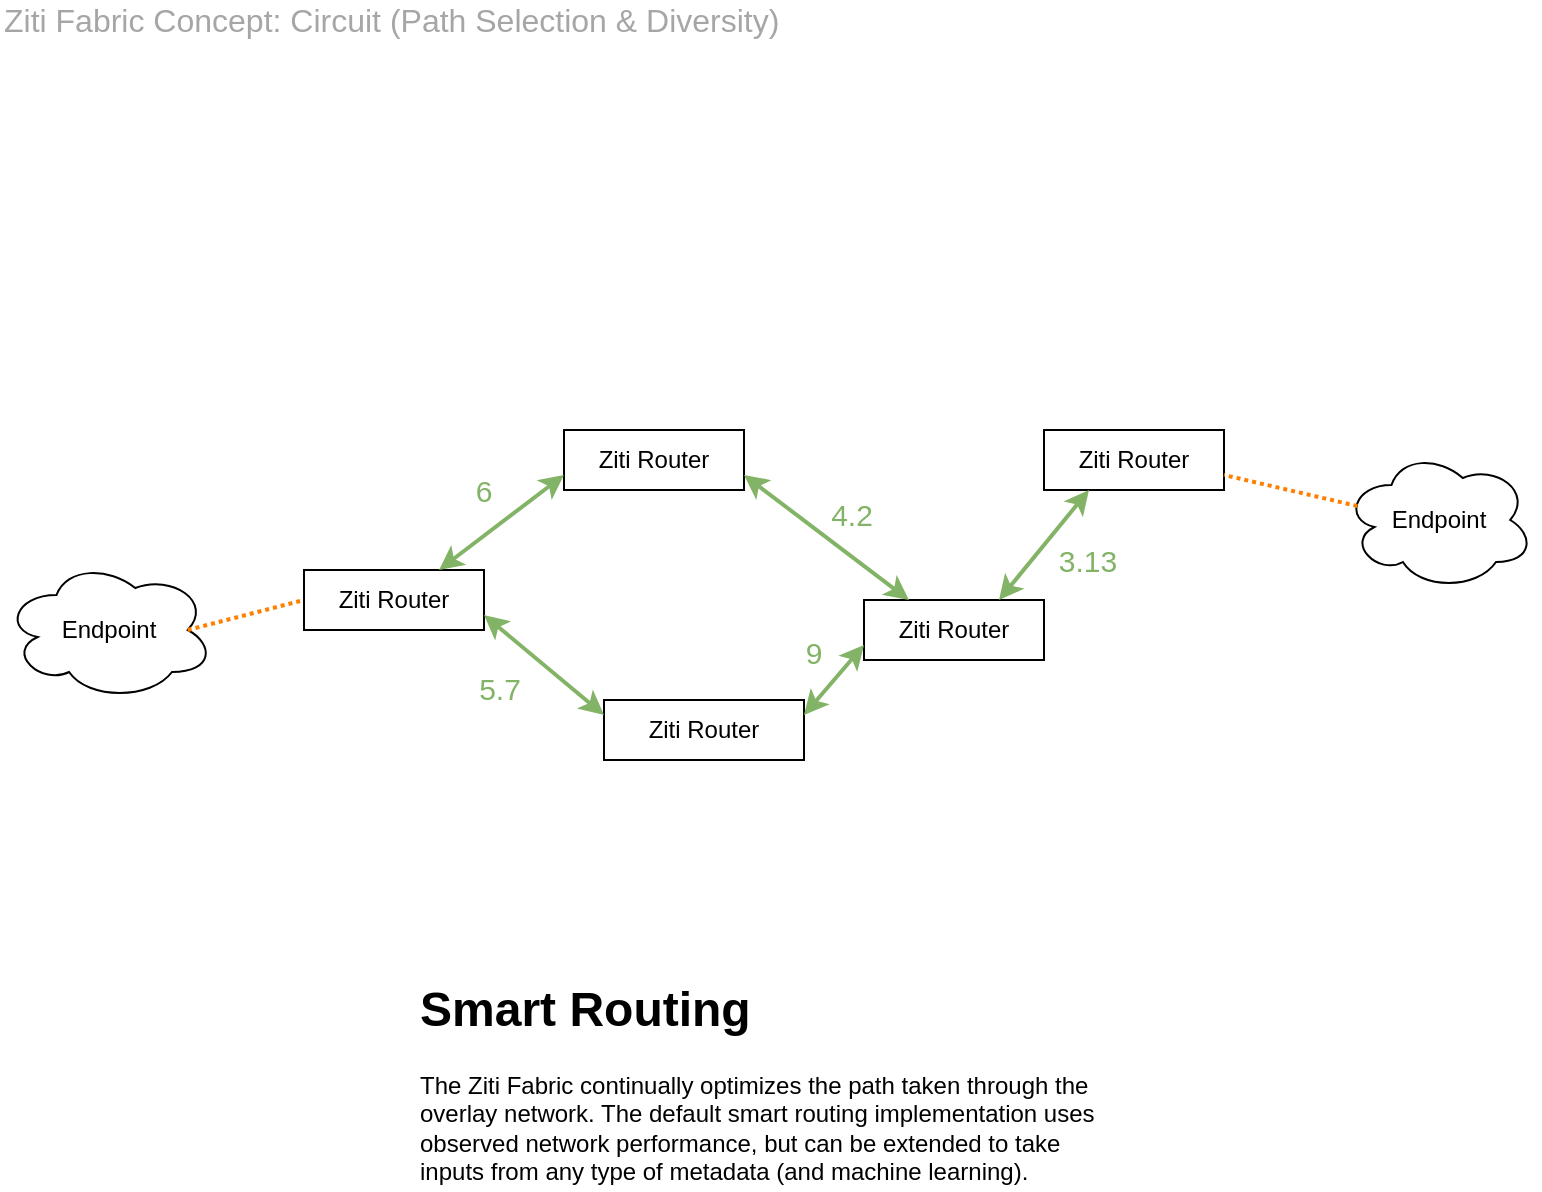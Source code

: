<mxfile version="10.8.8" type="device"><diagram id="LDz254oRjlmtv37oJ6ZK" name="Page-1"><mxGraphModel dx="1245" dy="1139" grid="1" gridSize="10" guides="1" tooltips="1" connect="1" arrows="1" fold="1" page="1" pageScale="1" pageWidth="850" pageHeight="1100" math="0" shadow="0"><root><mxCell id="0"/><mxCell id="1" parent="0"/><mxCell id="wC7xgFOd8c5VA9VdcRof-1" value="&lt;span style=&quot;font-size: 16px&quot;&gt;Ziti Fabric Concept: Circuit (Path Selection &amp;amp; Diversity)&lt;br&gt;&lt;/span&gt;" style="text;html=1;strokeColor=none;fillColor=none;align=left;verticalAlign=middle;whiteSpace=wrap;rounded=0;fontColor=#A6A6A6;" vertex="1" parent="1"><mxGeometry x="40" y="20" width="770" height="20" as="geometry"/></mxCell><mxCell id="wC7xgFOd8c5VA9VdcRof-2" value="Ziti Router" style="rounded=0;whiteSpace=wrap;html=1;" vertex="1" parent="1"><mxGeometry x="192" y="305" width="90" height="30" as="geometry"/></mxCell><mxCell id="wC7xgFOd8c5VA9VdcRof-3" value="&lt;font color=&quot;#000000&quot;&gt;Endpoint&lt;/font&gt;&lt;br&gt;" style="ellipse;shape=cloud;whiteSpace=wrap;html=1;fontColor=#82B366;" vertex="1" parent="1"><mxGeometry x="42" y="300" width="105" height="70" as="geometry"/></mxCell><mxCell id="wC7xgFOd8c5VA9VdcRof-4" value="" style="endArrow=none;dashed=1;html=1;strokeColor=#FF8000;strokeWidth=2;fontColor=#82B366;exitX=0.875;exitY=0.5;exitDx=0;exitDy=0;exitPerimeter=0;entryX=0;entryY=0.5;entryDx=0;entryDy=0;dashPattern=1 1;" edge="1" parent="1" source="wC7xgFOd8c5VA9VdcRof-3" target="wC7xgFOd8c5VA9VdcRof-2"><mxGeometry width="50" height="50" relative="1" as="geometry"><mxPoint x="122" y="1163" as="sourcePoint"/><mxPoint x="247" y="1163" as="targetPoint"/></mxGeometry></mxCell><mxCell id="wC7xgFOd8c5VA9VdcRof-5" value="Ziti Router" style="rounded=0;whiteSpace=wrap;html=1;" vertex="1" parent="1"><mxGeometry x="562" y="235" width="90" height="30" as="geometry"/></mxCell><mxCell id="wC7xgFOd8c5VA9VdcRof-6" value="Ziti Router" style="rounded=0;whiteSpace=wrap;html=1;" vertex="1" parent="1"><mxGeometry x="342" y="370" width="100" height="30" as="geometry"/></mxCell><mxCell id="wC7xgFOd8c5VA9VdcRof-7" value="Ziti Router" style="rounded=0;whiteSpace=wrap;html=1;" vertex="1" parent="1"><mxGeometry x="472" y="320" width="90" height="30" as="geometry"/></mxCell><mxCell id="wC7xgFOd8c5VA9VdcRof-8" value="Ziti Router" style="rounded=0;whiteSpace=wrap;html=1;" vertex="1" parent="1"><mxGeometry x="322" y="235" width="90" height="30" as="geometry"/></mxCell><mxCell id="wC7xgFOd8c5VA9VdcRof-9" value="" style="endArrow=classic;startArrow=classic;html=1;exitX=0;exitY=0.25;exitDx=0;exitDy=0;entryX=1;entryY=0.75;entryDx=0;entryDy=0;fillColor=#d5e8d4;strokeColor=#82B366;strokeWidth=2;" edge="1" parent="1" source="wC7xgFOd8c5VA9VdcRof-6" target="wC7xgFOd8c5VA9VdcRof-2"><mxGeometry width="50" height="50" relative="1" as="geometry"><mxPoint x="272" y="335" as="sourcePoint"/><mxPoint x="352" y="265" as="targetPoint"/></mxGeometry></mxCell><mxCell id="wC7xgFOd8c5VA9VdcRof-10" value="" style="endArrow=classic;startArrow=classic;html=1;exitX=0.25;exitY=0;exitDx=0;exitDy=0;fillColor=#d5e8d4;strokeColor=#82b366;strokeWidth=2;entryX=1;entryY=0.75;entryDx=0;entryDy=0;" edge="1" parent="1" source="wC7xgFOd8c5VA9VdcRof-7" target="wC7xgFOd8c5VA9VdcRof-8"><mxGeometry width="50" height="50" relative="1" as="geometry"><mxPoint x="282" y="345" as="sourcePoint"/><mxPoint x="432" y="265" as="targetPoint"/></mxGeometry></mxCell><mxCell id="wC7xgFOd8c5VA9VdcRof-11" value="" style="endArrow=classic;startArrow=classic;html=1;exitX=1;exitY=0.25;exitDx=0;exitDy=0;entryX=0;entryY=0.75;entryDx=0;entryDy=0;fillColor=#d5e8d4;strokeColor=#82B366;strokeWidth=2;" edge="1" parent="1" source="wC7xgFOd8c5VA9VdcRof-6" target="wC7xgFOd8c5VA9VdcRof-7"><mxGeometry width="50" height="50" relative="1" as="geometry"><mxPoint x="292" y="355" as="sourcePoint"/><mxPoint x="372" y="285" as="targetPoint"/></mxGeometry></mxCell><mxCell id="wC7xgFOd8c5VA9VdcRof-12" value="" style="endArrow=classic;startArrow=classic;html=1;exitX=0.75;exitY=0;exitDx=0;exitDy=0;fillColor=#d5e8d4;strokeColor=#82b366;strokeWidth=2;entryX=0.25;entryY=1;entryDx=0;entryDy=0;" edge="1" parent="1" source="wC7xgFOd8c5VA9VdcRof-7" target="wC7xgFOd8c5VA9VdcRof-5"><mxGeometry width="50" height="50" relative="1" as="geometry"><mxPoint x="552" y="375" as="sourcePoint"/><mxPoint x="442" y="275" as="targetPoint"/></mxGeometry></mxCell><mxCell id="wC7xgFOd8c5VA9VdcRof-13" value="" style="endArrow=classic;startArrow=classic;html=1;exitX=0;exitY=0.75;exitDx=0;exitDy=0;entryX=0.75;entryY=0;entryDx=0;entryDy=0;fillColor=#d5e8d4;strokeColor=#82b366;strokeWidth=2;" edge="1" parent="1" source="wC7xgFOd8c5VA9VdcRof-8" target="wC7xgFOd8c5VA9VdcRof-2"><mxGeometry width="50" height="50" relative="1" as="geometry"><mxPoint x="402" y="455" as="sourcePoint"/><mxPoint x="382" y="275" as="targetPoint"/></mxGeometry></mxCell><mxCell id="wC7xgFOd8c5VA9VdcRof-14" value="&lt;font color=&quot;#000000&quot;&gt;Endpoint&lt;/font&gt;&lt;br&gt;" style="ellipse;shape=cloud;whiteSpace=wrap;html=1;fontColor=#82B366;" vertex="1" parent="1"><mxGeometry x="712" y="245" width="95" height="70" as="geometry"/></mxCell><mxCell id="wC7xgFOd8c5VA9VdcRof-15" value="" style="endArrow=none;dashed=1;html=1;strokeColor=#FF8000;strokeWidth=2;fontColor=#82B366;exitX=0.07;exitY=0.4;exitDx=0;exitDy=0;exitPerimeter=0;entryX=1;entryY=0.75;entryDx=0;entryDy=0;dashPattern=1 1;" edge="1" parent="1" source="wC7xgFOd8c5VA9VdcRof-14" target="wC7xgFOd8c5VA9VdcRof-5"><mxGeometry width="50" height="50" relative="1" as="geometry"><mxPoint x="144" y="345" as="sourcePoint"/><mxPoint x="202" y="330" as="targetPoint"/></mxGeometry></mxCell><mxCell id="wC7xgFOd8c5VA9VdcRof-16" value="&lt;font color=&quot;#82b366&quot; style=&quot;font-size: 15px;&quot;&gt;6&lt;/font&gt;" style="text;html=1;strokeColor=none;fillColor=none;align=center;verticalAlign=middle;whiteSpace=wrap;rounded=0;strokeWidth=4;fontSize=15;" vertex="1" parent="1"><mxGeometry x="262" y="255" width="40" height="20" as="geometry"/></mxCell><mxCell id="wC7xgFOd8c5VA9VdcRof-17" value="&lt;font color=&quot;#82b366&quot; style=&quot;font-size: 15px;&quot;&gt;5.7&lt;/font&gt;" style="text;html=1;strokeColor=none;fillColor=none;align=center;verticalAlign=middle;whiteSpace=wrap;rounded=0;strokeWidth=4;fontSize=15;" vertex="1" parent="1"><mxGeometry x="270" y="354" width="40" height="20" as="geometry"/></mxCell><mxCell id="wC7xgFOd8c5VA9VdcRof-18" value="&lt;font color=&quot;#82b366&quot; style=&quot;font-size: 15px;&quot;&gt;9&lt;/font&gt;" style="text;html=1;strokeColor=none;fillColor=none;align=center;verticalAlign=middle;whiteSpace=wrap;rounded=0;strokeWidth=4;fontSize=15;" vertex="1" parent="1"><mxGeometry x="427" y="336" width="40" height="20" as="geometry"/></mxCell><mxCell id="wC7xgFOd8c5VA9VdcRof-19" value="&lt;font color=&quot;#82b366&quot; style=&quot;font-size: 15px;&quot;&gt;4.2&lt;/font&gt;" style="text;html=1;strokeColor=none;fillColor=none;align=center;verticalAlign=middle;whiteSpace=wrap;rounded=0;strokeWidth=4;fontSize=15;" vertex="1" parent="1"><mxGeometry x="446" y="267" width="40" height="20" as="geometry"/></mxCell><mxCell id="wC7xgFOd8c5VA9VdcRof-20" value="&lt;font color=&quot;#82b366&quot; style=&quot;font-size: 15px;&quot;&gt;3.13&lt;/font&gt;" style="text;html=1;strokeColor=none;fillColor=none;align=center;verticalAlign=middle;whiteSpace=wrap;rounded=0;strokeWidth=4;fontSize=15;" vertex="1" parent="1"><mxGeometry x="564" y="290" width="40" height="20" as="geometry"/></mxCell><mxCell id="wC7xgFOd8c5VA9VdcRof-21" value="&lt;h1&gt;Smart Routing&lt;/h1&gt;&lt;p&gt;The Ziti Fabric continually optimizes the path taken through the overlay network. The default smart routing implementation uses observed network performance, but can be extended to take inputs from any type of metadata (and machine learning).&lt;/p&gt;" style="text;html=1;strokeColor=none;fillColor=none;spacing=5;spacingTop=-20;whiteSpace=wrap;overflow=hidden;rounded=0;" vertex="1" parent="1"><mxGeometry x="245" y="505" width="360" height="110" as="geometry"/></mxCell></root></mxGraphModel></diagram></mxfile>